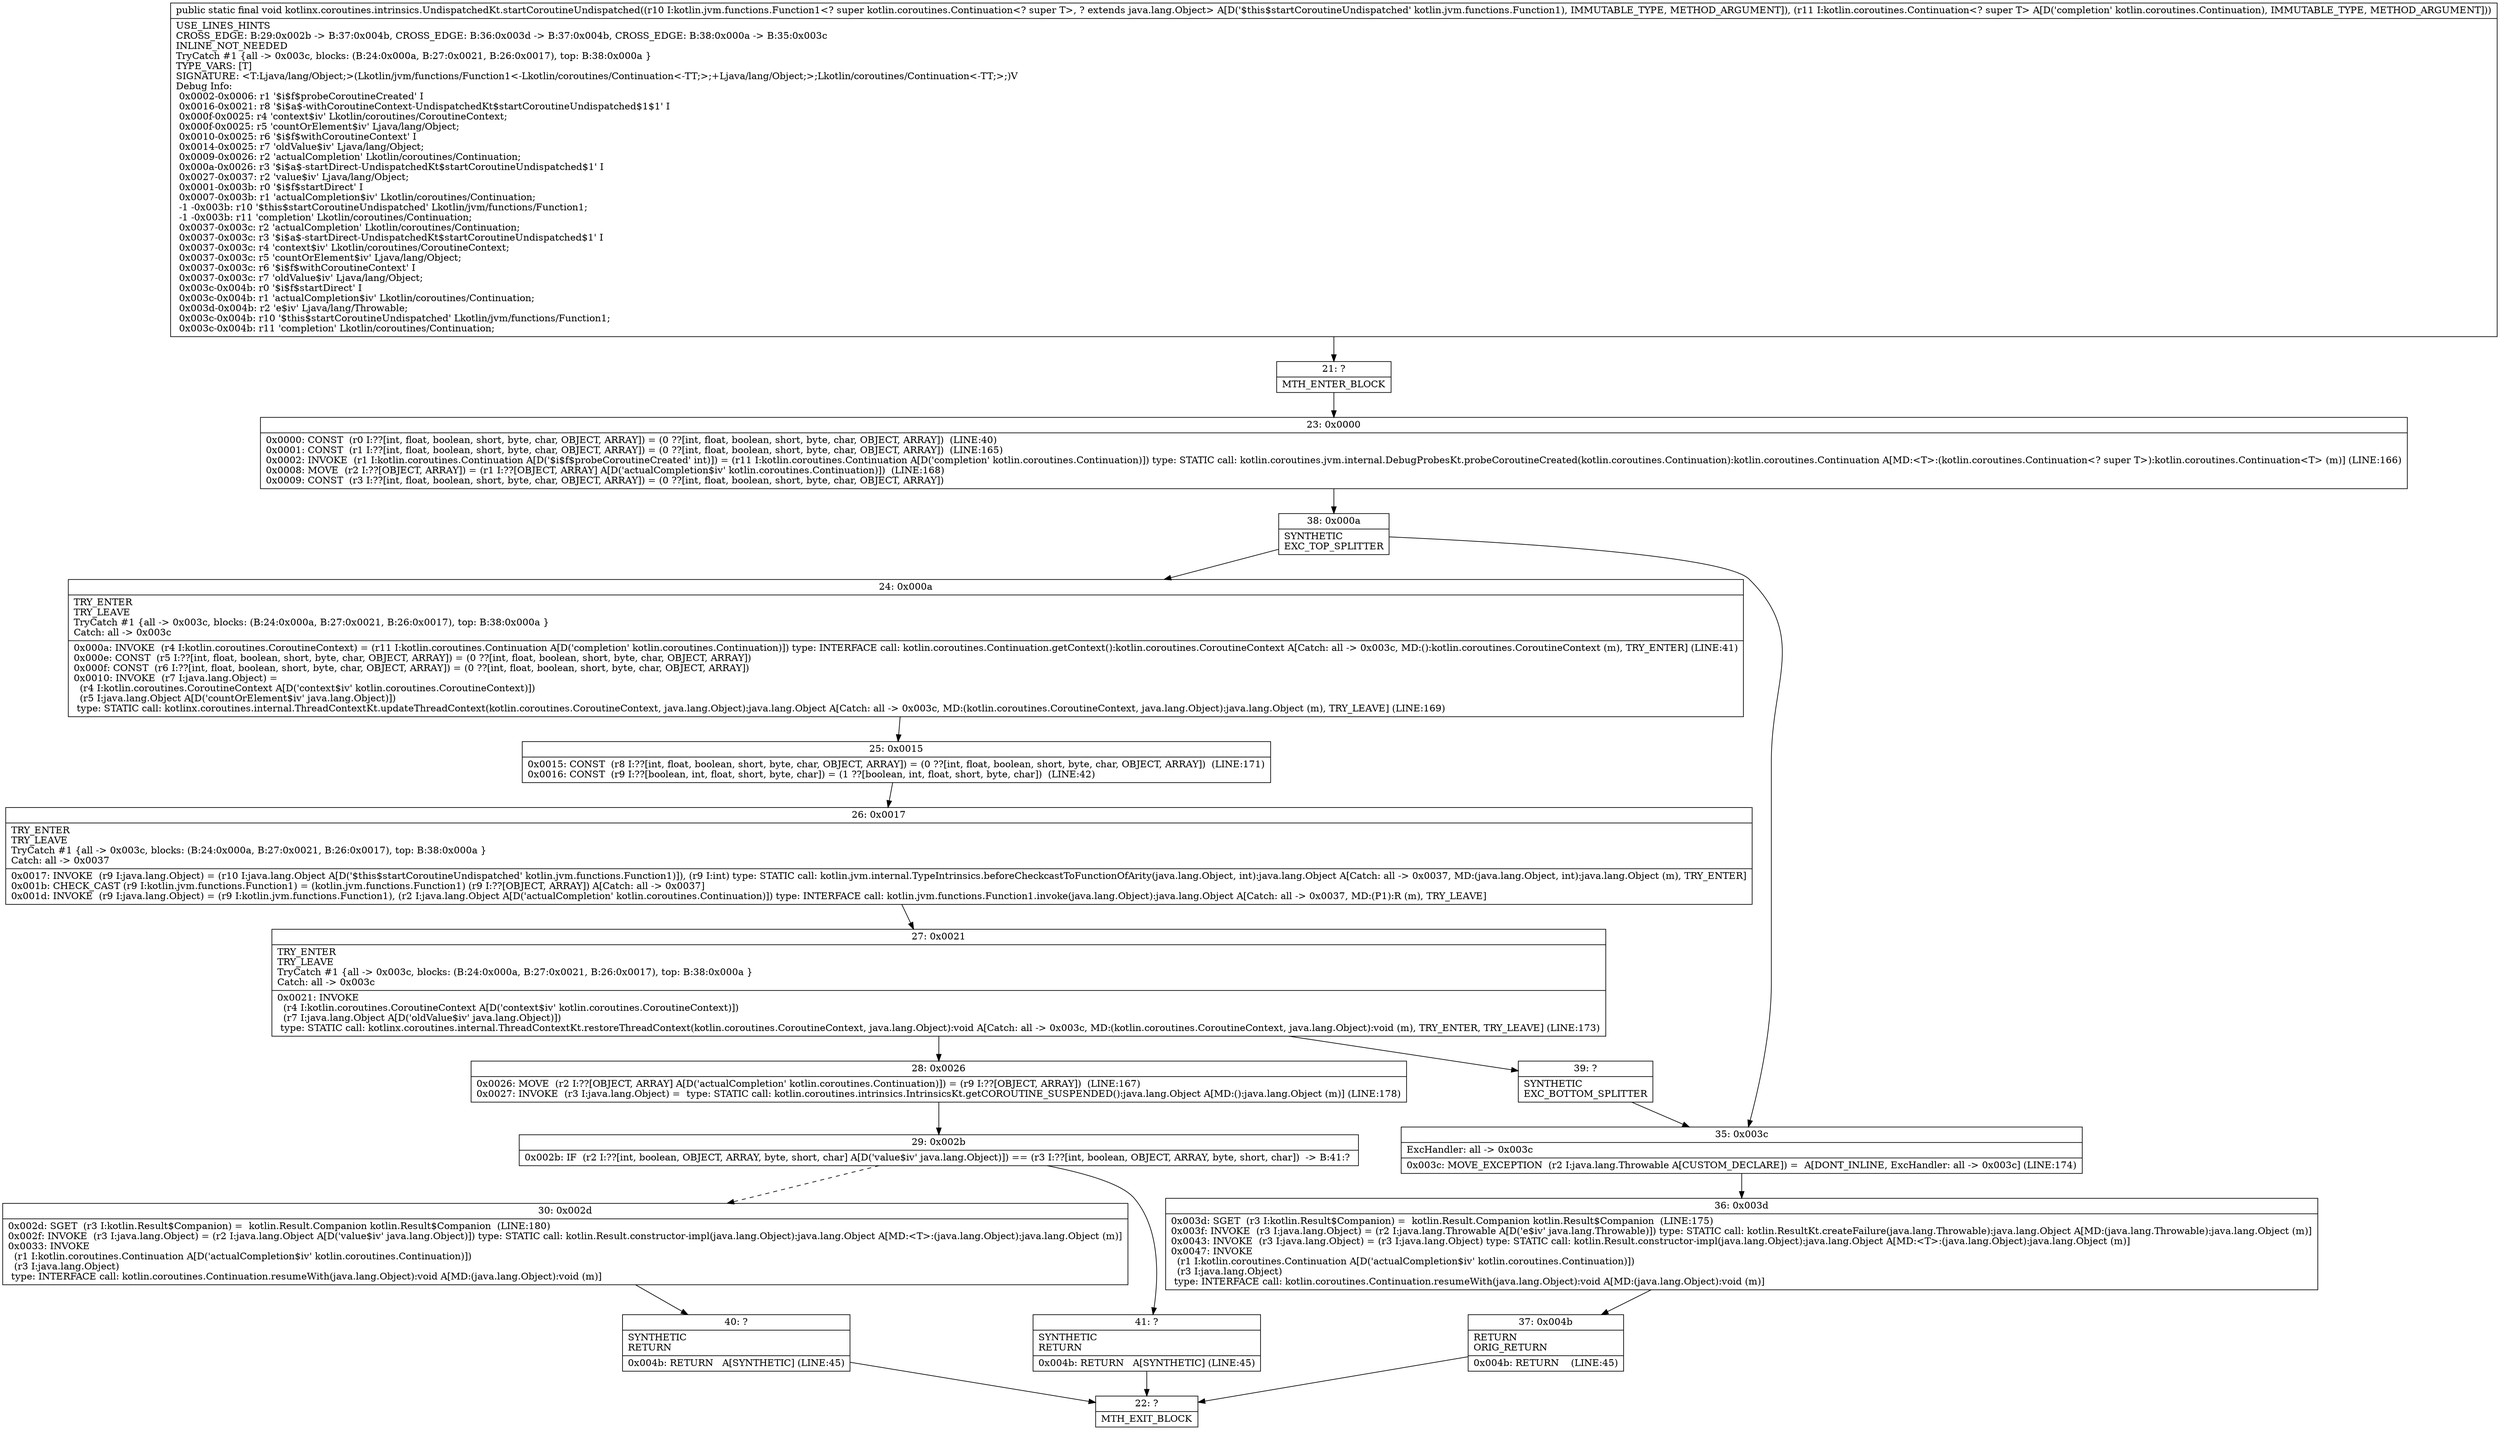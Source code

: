 digraph "CFG forkotlinx.coroutines.intrinsics.UndispatchedKt.startCoroutineUndispatched(Lkotlin\/jvm\/functions\/Function1;Lkotlin\/coroutines\/Continuation;)V" {
Node_21 [shape=record,label="{21\:\ ?|MTH_ENTER_BLOCK\l}"];
Node_23 [shape=record,label="{23\:\ 0x0000|0x0000: CONST  (r0 I:??[int, float, boolean, short, byte, char, OBJECT, ARRAY]) = (0 ??[int, float, boolean, short, byte, char, OBJECT, ARRAY])  (LINE:40)\l0x0001: CONST  (r1 I:??[int, float, boolean, short, byte, char, OBJECT, ARRAY]) = (0 ??[int, float, boolean, short, byte, char, OBJECT, ARRAY])  (LINE:165)\l0x0002: INVOKE  (r1 I:kotlin.coroutines.Continuation A[D('$i$f$probeCoroutineCreated' int)]) = (r11 I:kotlin.coroutines.Continuation A[D('completion' kotlin.coroutines.Continuation)]) type: STATIC call: kotlin.coroutines.jvm.internal.DebugProbesKt.probeCoroutineCreated(kotlin.coroutines.Continuation):kotlin.coroutines.Continuation A[MD:\<T\>:(kotlin.coroutines.Continuation\<? super T\>):kotlin.coroutines.Continuation\<T\> (m)] (LINE:166)\l0x0008: MOVE  (r2 I:??[OBJECT, ARRAY]) = (r1 I:??[OBJECT, ARRAY] A[D('actualCompletion$iv' kotlin.coroutines.Continuation)])  (LINE:168)\l0x0009: CONST  (r3 I:??[int, float, boolean, short, byte, char, OBJECT, ARRAY]) = (0 ??[int, float, boolean, short, byte, char, OBJECT, ARRAY]) \l}"];
Node_38 [shape=record,label="{38\:\ 0x000a|SYNTHETIC\lEXC_TOP_SPLITTER\l}"];
Node_24 [shape=record,label="{24\:\ 0x000a|TRY_ENTER\lTRY_LEAVE\lTryCatch #1 \{all \-\> 0x003c, blocks: (B:24:0x000a, B:27:0x0021, B:26:0x0017), top: B:38:0x000a \}\lCatch: all \-\> 0x003c\l|0x000a: INVOKE  (r4 I:kotlin.coroutines.CoroutineContext) = (r11 I:kotlin.coroutines.Continuation A[D('completion' kotlin.coroutines.Continuation)]) type: INTERFACE call: kotlin.coroutines.Continuation.getContext():kotlin.coroutines.CoroutineContext A[Catch: all \-\> 0x003c, MD:():kotlin.coroutines.CoroutineContext (m), TRY_ENTER] (LINE:41)\l0x000e: CONST  (r5 I:??[int, float, boolean, short, byte, char, OBJECT, ARRAY]) = (0 ??[int, float, boolean, short, byte, char, OBJECT, ARRAY]) \l0x000f: CONST  (r6 I:??[int, float, boolean, short, byte, char, OBJECT, ARRAY]) = (0 ??[int, float, boolean, short, byte, char, OBJECT, ARRAY]) \l0x0010: INVOKE  (r7 I:java.lang.Object) = \l  (r4 I:kotlin.coroutines.CoroutineContext A[D('context$iv' kotlin.coroutines.CoroutineContext)])\l  (r5 I:java.lang.Object A[D('countOrElement$iv' java.lang.Object)])\l type: STATIC call: kotlinx.coroutines.internal.ThreadContextKt.updateThreadContext(kotlin.coroutines.CoroutineContext, java.lang.Object):java.lang.Object A[Catch: all \-\> 0x003c, MD:(kotlin.coroutines.CoroutineContext, java.lang.Object):java.lang.Object (m), TRY_LEAVE] (LINE:169)\l}"];
Node_25 [shape=record,label="{25\:\ 0x0015|0x0015: CONST  (r8 I:??[int, float, boolean, short, byte, char, OBJECT, ARRAY]) = (0 ??[int, float, boolean, short, byte, char, OBJECT, ARRAY])  (LINE:171)\l0x0016: CONST  (r9 I:??[boolean, int, float, short, byte, char]) = (1 ??[boolean, int, float, short, byte, char])  (LINE:42)\l}"];
Node_26 [shape=record,label="{26\:\ 0x0017|TRY_ENTER\lTRY_LEAVE\lTryCatch #1 \{all \-\> 0x003c, blocks: (B:24:0x000a, B:27:0x0021, B:26:0x0017), top: B:38:0x000a \}\lCatch: all \-\> 0x0037\l|0x0017: INVOKE  (r9 I:java.lang.Object) = (r10 I:java.lang.Object A[D('$this$startCoroutineUndispatched' kotlin.jvm.functions.Function1)]), (r9 I:int) type: STATIC call: kotlin.jvm.internal.TypeIntrinsics.beforeCheckcastToFunctionOfArity(java.lang.Object, int):java.lang.Object A[Catch: all \-\> 0x0037, MD:(java.lang.Object, int):java.lang.Object (m), TRY_ENTER]\l0x001b: CHECK_CAST (r9 I:kotlin.jvm.functions.Function1) = (kotlin.jvm.functions.Function1) (r9 I:??[OBJECT, ARRAY]) A[Catch: all \-\> 0x0037]\l0x001d: INVOKE  (r9 I:java.lang.Object) = (r9 I:kotlin.jvm.functions.Function1), (r2 I:java.lang.Object A[D('actualCompletion' kotlin.coroutines.Continuation)]) type: INTERFACE call: kotlin.jvm.functions.Function1.invoke(java.lang.Object):java.lang.Object A[Catch: all \-\> 0x0037, MD:(P1):R (m), TRY_LEAVE]\l}"];
Node_27 [shape=record,label="{27\:\ 0x0021|TRY_ENTER\lTRY_LEAVE\lTryCatch #1 \{all \-\> 0x003c, blocks: (B:24:0x000a, B:27:0x0021, B:26:0x0017), top: B:38:0x000a \}\lCatch: all \-\> 0x003c\l|0x0021: INVOKE  \l  (r4 I:kotlin.coroutines.CoroutineContext A[D('context$iv' kotlin.coroutines.CoroutineContext)])\l  (r7 I:java.lang.Object A[D('oldValue$iv' java.lang.Object)])\l type: STATIC call: kotlinx.coroutines.internal.ThreadContextKt.restoreThreadContext(kotlin.coroutines.CoroutineContext, java.lang.Object):void A[Catch: all \-\> 0x003c, MD:(kotlin.coroutines.CoroutineContext, java.lang.Object):void (m), TRY_ENTER, TRY_LEAVE] (LINE:173)\l}"];
Node_28 [shape=record,label="{28\:\ 0x0026|0x0026: MOVE  (r2 I:??[OBJECT, ARRAY] A[D('actualCompletion' kotlin.coroutines.Continuation)]) = (r9 I:??[OBJECT, ARRAY])  (LINE:167)\l0x0027: INVOKE  (r3 I:java.lang.Object) =  type: STATIC call: kotlin.coroutines.intrinsics.IntrinsicsKt.getCOROUTINE_SUSPENDED():java.lang.Object A[MD:():java.lang.Object (m)] (LINE:178)\l}"];
Node_29 [shape=record,label="{29\:\ 0x002b|0x002b: IF  (r2 I:??[int, boolean, OBJECT, ARRAY, byte, short, char] A[D('value$iv' java.lang.Object)]) == (r3 I:??[int, boolean, OBJECT, ARRAY, byte, short, char])  \-\> B:41:? \l}"];
Node_30 [shape=record,label="{30\:\ 0x002d|0x002d: SGET  (r3 I:kotlin.Result$Companion) =  kotlin.Result.Companion kotlin.Result$Companion  (LINE:180)\l0x002f: INVOKE  (r3 I:java.lang.Object) = (r2 I:java.lang.Object A[D('value$iv' java.lang.Object)]) type: STATIC call: kotlin.Result.constructor\-impl(java.lang.Object):java.lang.Object A[MD:\<T\>:(java.lang.Object):java.lang.Object (m)]\l0x0033: INVOKE  \l  (r1 I:kotlin.coroutines.Continuation A[D('actualCompletion$iv' kotlin.coroutines.Continuation)])\l  (r3 I:java.lang.Object)\l type: INTERFACE call: kotlin.coroutines.Continuation.resumeWith(java.lang.Object):void A[MD:(java.lang.Object):void (m)]\l}"];
Node_40 [shape=record,label="{40\:\ ?|SYNTHETIC\lRETURN\l|0x004b: RETURN   A[SYNTHETIC] (LINE:45)\l}"];
Node_22 [shape=record,label="{22\:\ ?|MTH_EXIT_BLOCK\l}"];
Node_41 [shape=record,label="{41\:\ ?|SYNTHETIC\lRETURN\l|0x004b: RETURN   A[SYNTHETIC] (LINE:45)\l}"];
Node_39 [shape=record,label="{39\:\ ?|SYNTHETIC\lEXC_BOTTOM_SPLITTER\l}"];
Node_35 [shape=record,label="{35\:\ 0x003c|ExcHandler: all \-\> 0x003c\l|0x003c: MOVE_EXCEPTION  (r2 I:java.lang.Throwable A[CUSTOM_DECLARE]) =  A[DONT_INLINE, ExcHandler: all \-\> 0x003c] (LINE:174)\l}"];
Node_36 [shape=record,label="{36\:\ 0x003d|0x003d: SGET  (r3 I:kotlin.Result$Companion) =  kotlin.Result.Companion kotlin.Result$Companion  (LINE:175)\l0x003f: INVOKE  (r3 I:java.lang.Object) = (r2 I:java.lang.Throwable A[D('e$iv' java.lang.Throwable)]) type: STATIC call: kotlin.ResultKt.createFailure(java.lang.Throwable):java.lang.Object A[MD:(java.lang.Throwable):java.lang.Object (m)]\l0x0043: INVOKE  (r3 I:java.lang.Object) = (r3 I:java.lang.Object) type: STATIC call: kotlin.Result.constructor\-impl(java.lang.Object):java.lang.Object A[MD:\<T\>:(java.lang.Object):java.lang.Object (m)]\l0x0047: INVOKE  \l  (r1 I:kotlin.coroutines.Continuation A[D('actualCompletion$iv' kotlin.coroutines.Continuation)])\l  (r3 I:java.lang.Object)\l type: INTERFACE call: kotlin.coroutines.Continuation.resumeWith(java.lang.Object):void A[MD:(java.lang.Object):void (m)]\l}"];
Node_37 [shape=record,label="{37\:\ 0x004b|RETURN\lORIG_RETURN\l|0x004b: RETURN    (LINE:45)\l}"];
MethodNode[shape=record,label="{public static final void kotlinx.coroutines.intrinsics.UndispatchedKt.startCoroutineUndispatched((r10 I:kotlin.jvm.functions.Function1\<? super kotlin.coroutines.Continuation\<? super T\>, ? extends java.lang.Object\> A[D('$this$startCoroutineUndispatched' kotlin.jvm.functions.Function1), IMMUTABLE_TYPE, METHOD_ARGUMENT]), (r11 I:kotlin.coroutines.Continuation\<? super T\> A[D('completion' kotlin.coroutines.Continuation), IMMUTABLE_TYPE, METHOD_ARGUMENT]))  | USE_LINES_HINTS\lCROSS_EDGE: B:29:0x002b \-\> B:37:0x004b, CROSS_EDGE: B:36:0x003d \-\> B:37:0x004b, CROSS_EDGE: B:38:0x000a \-\> B:35:0x003c\lINLINE_NOT_NEEDED\lTryCatch #1 \{all \-\> 0x003c, blocks: (B:24:0x000a, B:27:0x0021, B:26:0x0017), top: B:38:0x000a \}\lTYPE_VARS: [T]\lSIGNATURE: \<T:Ljava\/lang\/Object;\>(Lkotlin\/jvm\/functions\/Function1\<\-Lkotlin\/coroutines\/Continuation\<\-TT;\>;+Ljava\/lang\/Object;\>;Lkotlin\/coroutines\/Continuation\<\-TT;\>;)V\lDebug Info:\l  0x0002\-0x0006: r1 '$i$f$probeCoroutineCreated' I\l  0x0016\-0x0021: r8 '$i$a$\-withCoroutineContext\-UndispatchedKt$startCoroutineUndispatched$1$1' I\l  0x000f\-0x0025: r4 'context$iv' Lkotlin\/coroutines\/CoroutineContext;\l  0x000f\-0x0025: r5 'countOrElement$iv' Ljava\/lang\/Object;\l  0x0010\-0x0025: r6 '$i$f$withCoroutineContext' I\l  0x0014\-0x0025: r7 'oldValue$iv' Ljava\/lang\/Object;\l  0x0009\-0x0026: r2 'actualCompletion' Lkotlin\/coroutines\/Continuation;\l  0x000a\-0x0026: r3 '$i$a$\-startDirect\-UndispatchedKt$startCoroutineUndispatched$1' I\l  0x0027\-0x0037: r2 'value$iv' Ljava\/lang\/Object;\l  0x0001\-0x003b: r0 '$i$f$startDirect' I\l  0x0007\-0x003b: r1 'actualCompletion$iv' Lkotlin\/coroutines\/Continuation;\l  \-1 \-0x003b: r10 '$this$startCoroutineUndispatched' Lkotlin\/jvm\/functions\/Function1;\l  \-1 \-0x003b: r11 'completion' Lkotlin\/coroutines\/Continuation;\l  0x0037\-0x003c: r2 'actualCompletion' Lkotlin\/coroutines\/Continuation;\l  0x0037\-0x003c: r3 '$i$a$\-startDirect\-UndispatchedKt$startCoroutineUndispatched$1' I\l  0x0037\-0x003c: r4 'context$iv' Lkotlin\/coroutines\/CoroutineContext;\l  0x0037\-0x003c: r5 'countOrElement$iv' Ljava\/lang\/Object;\l  0x0037\-0x003c: r6 '$i$f$withCoroutineContext' I\l  0x0037\-0x003c: r7 'oldValue$iv' Ljava\/lang\/Object;\l  0x003c\-0x004b: r0 '$i$f$startDirect' I\l  0x003c\-0x004b: r1 'actualCompletion$iv' Lkotlin\/coroutines\/Continuation;\l  0x003d\-0x004b: r2 'e$iv' Ljava\/lang\/Throwable;\l  0x003c\-0x004b: r10 '$this$startCoroutineUndispatched' Lkotlin\/jvm\/functions\/Function1;\l  0x003c\-0x004b: r11 'completion' Lkotlin\/coroutines\/Continuation;\l}"];
MethodNode -> Node_21;Node_21 -> Node_23;
Node_23 -> Node_38;
Node_38 -> Node_24;
Node_38 -> Node_35;
Node_24 -> Node_25;
Node_25 -> Node_26;
Node_26 -> Node_27;
Node_27 -> Node_28;
Node_27 -> Node_39;
Node_28 -> Node_29;
Node_29 -> Node_30[style=dashed];
Node_29 -> Node_41;
Node_30 -> Node_40;
Node_40 -> Node_22;
Node_41 -> Node_22;
Node_39 -> Node_35;
Node_35 -> Node_36;
Node_36 -> Node_37;
Node_37 -> Node_22;
}

